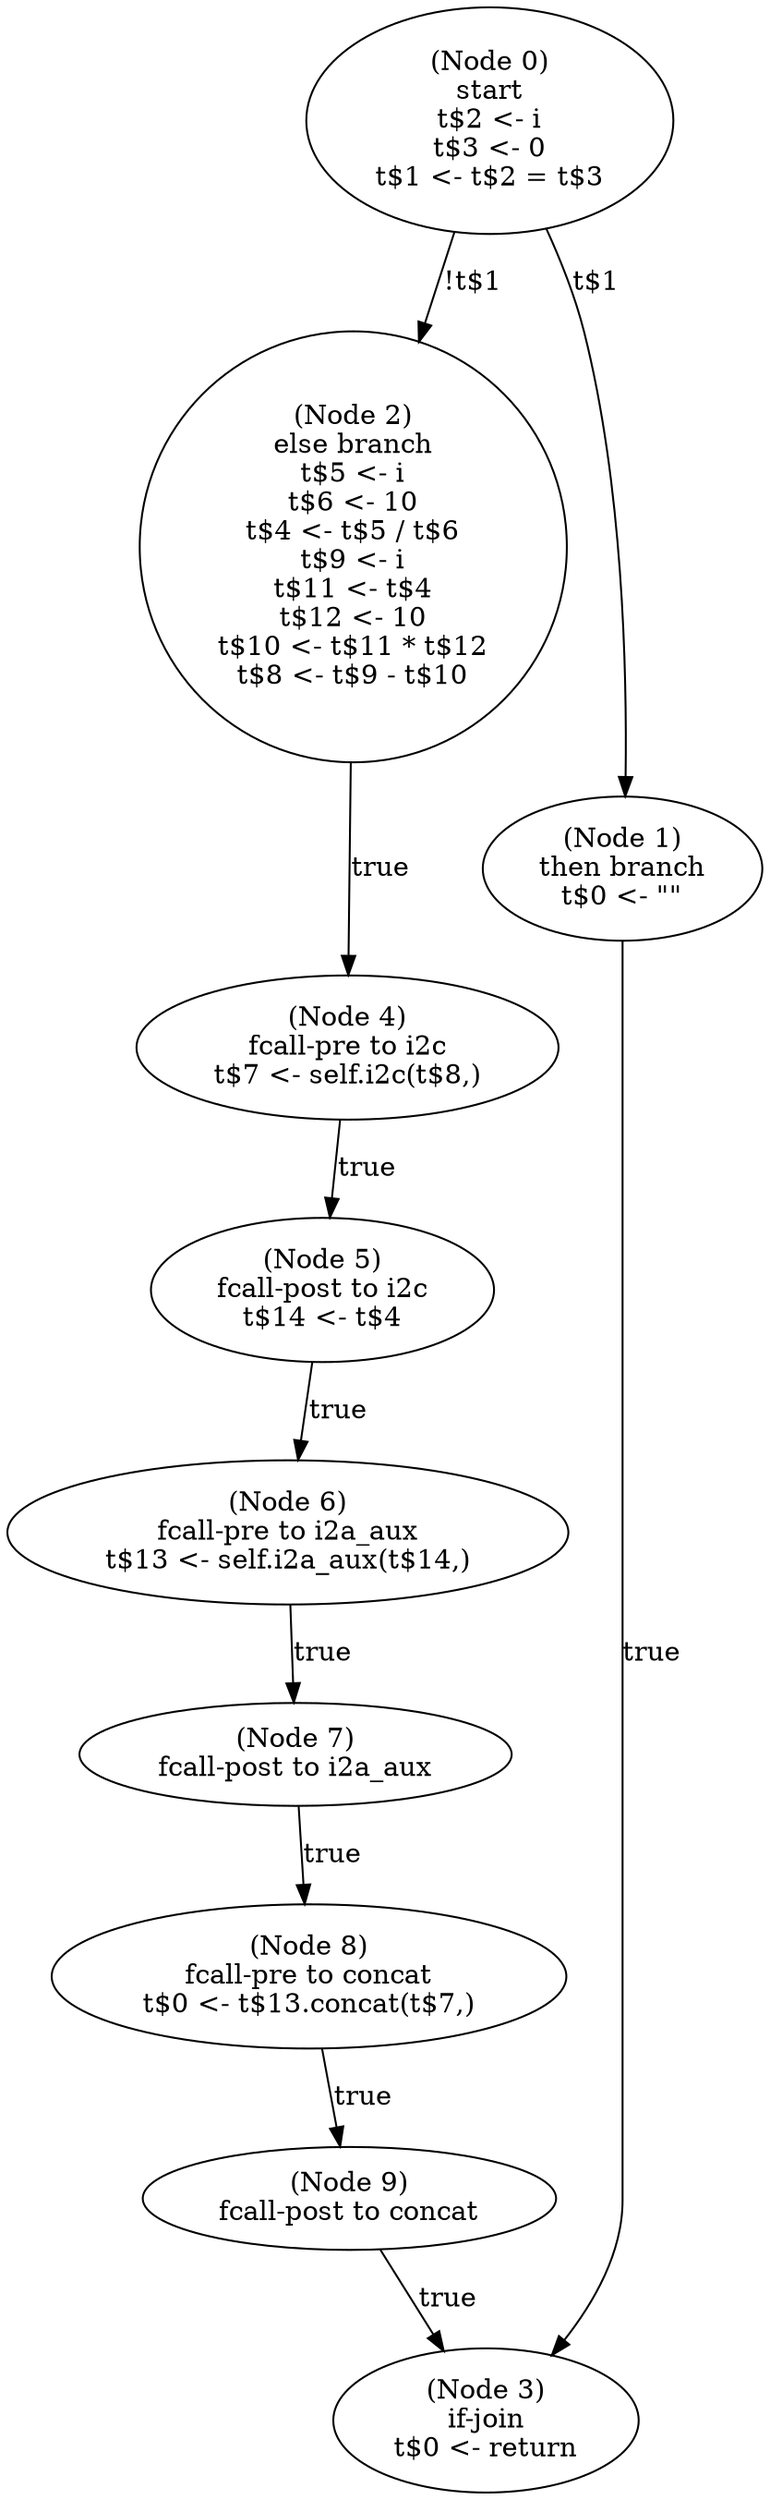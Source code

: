 digraph i2a_aux_pre {
  n0 [label="(Node 0)\nstart\nt$2 <- i\nt$3 <- 0\nt$1 <- t$2 = t$3\n"];
 n0 -> n2 [label="!t$1"];
 n0 -> n1 [label="t$1"];
  n1 [label="(Node 1)\nthen branch\nt$0 <- \"\"\n"];
 n1 -> n3 [label="true"];
  n2 [label="(Node 2)\nelse branch\nt$5 <- i\nt$6 <- 10\nt$4 <- t$5 / t$6\nt$9 <- i\nt$11 <- t$4\nt$12 <- 10\nt$10 <- t$11 * t$12\nt$8 <- t$9 - t$10\n"];
 n2 -> n4 [label="true"];
  n3 [label="(Node 3)\nif-join\nt$0 <- return\n"];
  n4 [label="(Node 4)\nfcall-pre to i2c\nt$7 <- self.i2c(t$8,)\n"];
 n4 -> n5 [label="true"];
  n5 [label="(Node 5)\nfcall-post to i2c\nt$14 <- t$4\n"];
 n5 -> n6 [label="true"];
  n6 [label="(Node 6)\nfcall-pre to i2a_aux\nt$13 <- self.i2a_aux(t$14,)\n"];
 n6 -> n7 [label="true"];
  n7 [label="(Node 7)\nfcall-post to i2a_aux\n"];
 n7 -> n8 [label="true"];
  n8 [label="(Node 8)\nfcall-pre to concat\nt$0 <- t$13.concat(t$7,)\n"];
 n8 -> n9 [label="true"];
  n9 [label="(Node 9)\nfcall-post to concat\n"];
 n9 -> n3 [label="true"];
}
